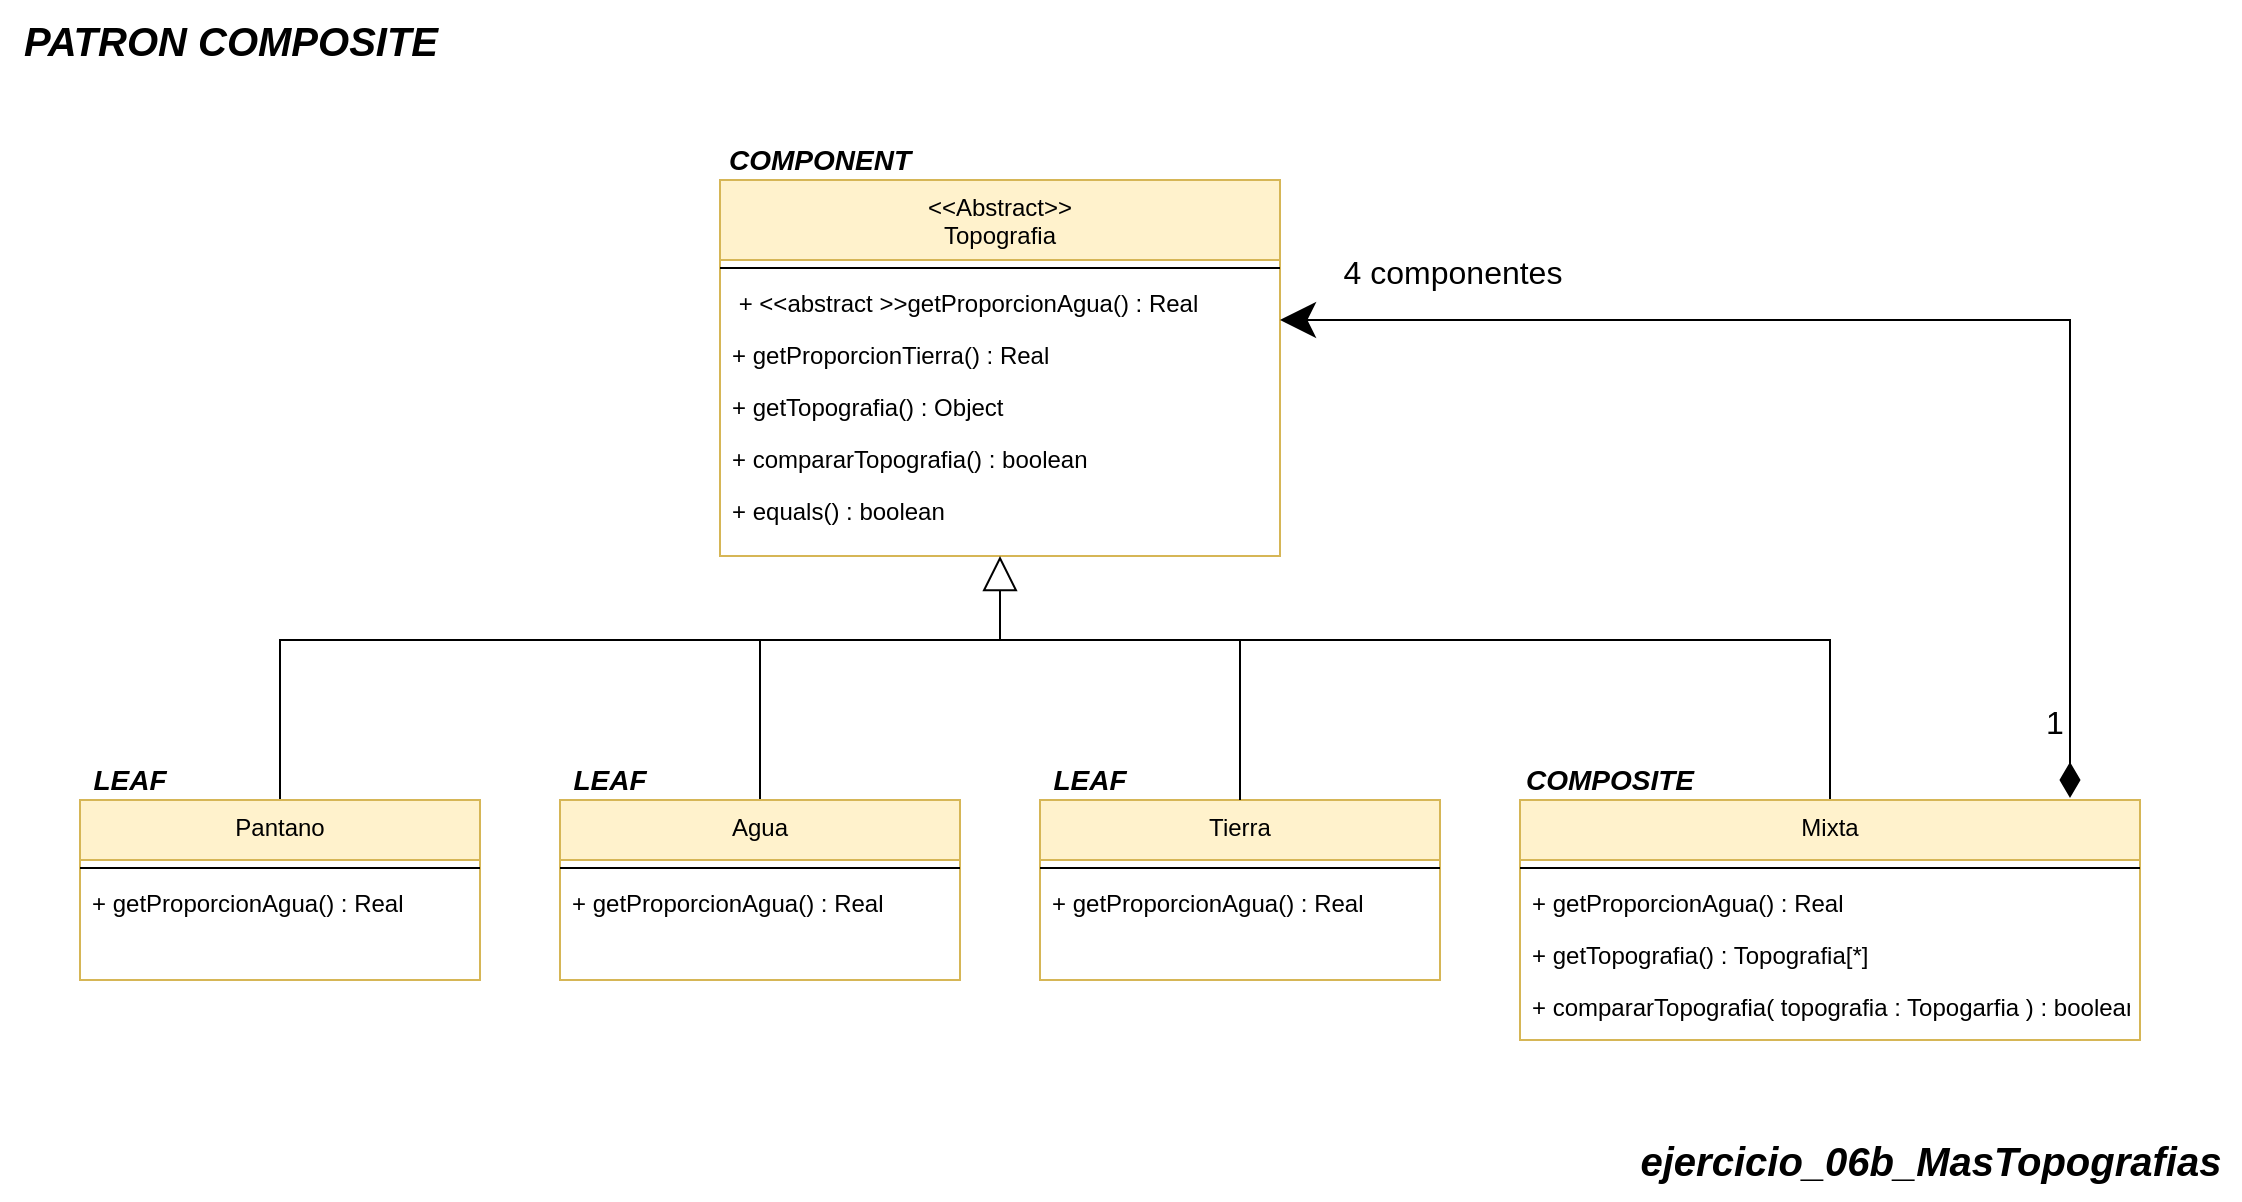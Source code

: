 <mxfile version="24.5.4" type="google">
  <diagram id="C5RBs43oDa-KdzZeNtuy" name="Page-1">
    <mxGraphModel grid="1" page="1" gridSize="10" guides="1" tooltips="1" connect="1" arrows="1" fold="1" pageScale="1" pageWidth="827" pageHeight="1169" math="0" shadow="0">
      <root>
        <mxCell id="WIyWlLk6GJQsqaUBKTNV-0" />
        <mxCell id="WIyWlLk6GJQsqaUBKTNV-1" parent="WIyWlLk6GJQsqaUBKTNV-0" />
        <mxCell id="OJAIJrGIk2gUR6cNHhCz-0" value="&lt;&lt;Abstract&gt;&gt;&#xa;Topografia" style="swimlane;fontStyle=0;align=center;verticalAlign=top;childLayout=stackLayout;horizontal=1;startSize=40;horizontalStack=0;resizeParent=1;resizeLast=0;collapsible=1;marginBottom=0;rounded=0;shadow=0;strokeWidth=1;fillColor=#fff2cc;strokeColor=#d6b656;" vertex="1" parent="WIyWlLk6GJQsqaUBKTNV-1">
          <mxGeometry x="240" y="-550" width="280" height="188" as="geometry">
            <mxRectangle x="110" y="-20" width="160" height="26" as="alternateBounds" />
          </mxGeometry>
        </mxCell>
        <mxCell id="OJAIJrGIk2gUR6cNHhCz-1" value="" style="line;html=1;strokeWidth=1;align=left;verticalAlign=middle;spacingTop=-1;spacingLeft=3;spacingRight=3;rotatable=0;labelPosition=right;points=[];portConstraint=eastwest;" vertex="1" parent="OJAIJrGIk2gUR6cNHhCz-0">
          <mxGeometry y="40" width="280" height="8" as="geometry" />
        </mxCell>
        <mxCell id="OJAIJrGIk2gUR6cNHhCz-2" value=" + &lt;&lt;abstract &gt;&gt;getProporcionAgua() : Real" style="text;align=left;verticalAlign=top;spacingLeft=4;spacingRight=4;overflow=hidden;rotatable=0;points=[[0,0.5],[1,0.5]];portConstraint=eastwest;" vertex="1" parent="OJAIJrGIk2gUR6cNHhCz-0">
          <mxGeometry y="48" width="280" height="26" as="geometry" />
        </mxCell>
        <mxCell id="OJAIJrGIk2gUR6cNHhCz-3" value="+ getProporcionTierra() : Real" style="text;align=left;verticalAlign=top;spacingLeft=4;spacingRight=4;overflow=hidden;rotatable=0;points=[[0,0.5],[1,0.5]];portConstraint=eastwest;rounded=0;shadow=0;html=0;" vertex="1" parent="OJAIJrGIk2gUR6cNHhCz-0">
          <mxGeometry y="74" width="280" height="26" as="geometry" />
        </mxCell>
        <mxCell id="OJAIJrGIk2gUR6cNHhCz-4" value="+ getTopografia() : Object" style="text;align=left;verticalAlign=top;spacingLeft=4;spacingRight=4;overflow=hidden;rotatable=0;points=[[0,0.5],[1,0.5]];portConstraint=eastwest;rounded=0;shadow=0;html=0;" vertex="1" parent="OJAIJrGIk2gUR6cNHhCz-0">
          <mxGeometry y="100" width="280" height="26" as="geometry" />
        </mxCell>
        <mxCell id="OJAIJrGIk2gUR6cNHhCz-5" value="+ compararTopografia() : boolean&#xa;" style="text;align=left;verticalAlign=top;spacingLeft=4;spacingRight=4;overflow=hidden;rotatable=0;points=[[0,0.5],[1,0.5]];portConstraint=eastwest;rounded=0;shadow=0;html=0;" vertex="1" parent="OJAIJrGIk2gUR6cNHhCz-0">
          <mxGeometry y="126" width="280" height="26" as="geometry" />
        </mxCell>
        <mxCell id="OJAIJrGIk2gUR6cNHhCz-6" value="+ equals() : boolean&#xa;" style="text;align=left;verticalAlign=top;spacingLeft=4;spacingRight=4;overflow=hidden;rotatable=0;points=[[0,0.5],[1,0.5]];portConstraint=eastwest;rounded=0;shadow=0;html=0;" vertex="1" parent="OJAIJrGIk2gUR6cNHhCz-0">
          <mxGeometry y="152" width="280" height="26" as="geometry" />
        </mxCell>
        <mxCell id="OJAIJrGIk2gUR6cNHhCz-7" style="edgeStyle=orthogonalEdgeStyle;rounded=0;orthogonalLoop=1;jettySize=auto;html=1;exitX=1;exitY=0.5;exitDx=0;exitDy=0;" edge="1" parent="OJAIJrGIk2gUR6cNHhCz-0" source="OJAIJrGIk2gUR6cNHhCz-3" target="OJAIJrGIk2gUR6cNHhCz-3">
          <mxGeometry relative="1" as="geometry" />
        </mxCell>
        <mxCell id="OJAIJrGIk2gUR6cNHhCz-8" style="edgeStyle=orthogonalEdgeStyle;rounded=0;orthogonalLoop=1;jettySize=auto;html=1;startArrow=diamondThin;startFill=1;strokeWidth=1;startSize=15;sourcePerimeterSpacing=1;endSize=15;endArrow=classic;endFill=1;" edge="1" parent="WIyWlLk6GJQsqaUBKTNV-1" source="OJAIJrGIk2gUR6cNHhCz-12" target="OJAIJrGIk2gUR6cNHhCz-2">
          <mxGeometry relative="1" as="geometry">
            <mxPoint x="540" y="-480" as="targetPoint" />
            <Array as="points">
              <mxPoint x="915" y="-480" />
            </Array>
          </mxGeometry>
        </mxCell>
        <mxCell id="OJAIJrGIk2gUR6cNHhCz-9" value="&lt;font style=&quot;font-size: 16px;&quot;&gt;1&lt;/font&gt;&lt;span style=&quot;color: rgba(0, 0, 0, 0); font-family: monospace; font-size: 0px; text-align: start; background-color: rgb(251, 251, 251);&quot;&gt;%3CmxGraphModel%3E%3Croot%3E%3CmxCell%20id%3D%220%22%2F%3E%3CmxCell%20id%3D%221%22%20parent%3D%220%22%2F%3E%3CmxCell%20id%3D%222%22%20value%3D%22%22%20style%3D%22endArrow%3Dnone%3Bhtml%3D1%3Brounded%3D0%3B%22%20edge%3D%221%22%20parent%3D%221%22%3E%3CmxGeometry%20width%3D%2250%22%20height%3D%2250%22%20relative%3D%221%22%20as%3D%22geometry%22%3E%3CmxPoint%20x%3D%22140%22%20y%3D%22-400%22%20as%3D%22sourcePoint%22%2F%3E%3CmxPoint%20x%3D%22140%22%20y%3D%22-360%22%20as%3D%22targetPoint%22%2F%3E%3C%2FmxGeometry%3E%3C%2FmxCell%3E%3C%2Froot%3E%3C%2FmxGraphModel%3E&lt;/span&gt;" style="edgeLabel;html=1;align=center;verticalAlign=middle;resizable=0;points=[];" connectable="0" vertex="1" parent="OJAIJrGIk2gUR6cNHhCz-8">
          <mxGeometry x="-0.909" y="6" relative="1" as="geometry">
            <mxPoint x="-2" y="-9" as="offset" />
          </mxGeometry>
        </mxCell>
        <mxCell id="OJAIJrGIk2gUR6cNHhCz-10" value="&lt;font style=&quot;font-size: 16px;&quot;&gt;4 componentes&lt;/font&gt;" style="edgeLabel;html=1;align=center;verticalAlign=middle;resizable=0;points=[];" connectable="0" vertex="1" parent="OJAIJrGIk2gUR6cNHhCz-8">
          <mxGeometry x="0.875" y="2" relative="1" as="geometry">
            <mxPoint x="46" y="-26" as="offset" />
          </mxGeometry>
        </mxCell>
        <mxCell id="OJAIJrGIk2gUR6cNHhCz-51" style="edgeStyle=orthogonalEdgeStyle;rounded=0;orthogonalLoop=1;jettySize=auto;html=1;endArrow=none;endFill=0;endSize=15;startSize=15;" edge="1" parent="WIyWlLk6GJQsqaUBKTNV-1" source="OJAIJrGIk2gUR6cNHhCz-12">
          <mxGeometry relative="1" as="geometry">
            <mxPoint x="500" y="-320" as="targetPoint" />
            <Array as="points">
              <mxPoint x="795" y="-320" />
            </Array>
          </mxGeometry>
        </mxCell>
        <mxCell id="OJAIJrGIk2gUR6cNHhCz-12" value="Mixta" style="swimlane;fontStyle=0;align=center;verticalAlign=top;childLayout=stackLayout;horizontal=1;startSize=30;horizontalStack=0;resizeParent=1;resizeLast=0;collapsible=1;marginBottom=0;rounded=0;shadow=0;strokeWidth=1;fillColor=#fff2cc;strokeColor=#d6b656;" vertex="1" parent="WIyWlLk6GJQsqaUBKTNV-1">
          <mxGeometry x="640" y="-240" width="310" height="120" as="geometry">
            <mxRectangle x="110" y="-20" width="160" height="26" as="alternateBounds" />
          </mxGeometry>
        </mxCell>
        <mxCell id="OJAIJrGIk2gUR6cNHhCz-13" value="" style="line;html=1;strokeWidth=1;align=left;verticalAlign=middle;spacingTop=-1;spacingLeft=3;spacingRight=3;rotatable=0;labelPosition=right;points=[];portConstraint=eastwest;" vertex="1" parent="OJAIJrGIk2gUR6cNHhCz-12">
          <mxGeometry y="30" width="310" height="8" as="geometry" />
        </mxCell>
        <mxCell id="OJAIJrGIk2gUR6cNHhCz-14" value="+ getProporcionAgua() : Real" style="text;align=left;verticalAlign=top;spacingLeft=4;spacingRight=4;overflow=hidden;rotatable=0;points=[[0,0.5],[1,0.5]];portConstraint=eastwest;" vertex="1" parent="OJAIJrGIk2gUR6cNHhCz-12">
          <mxGeometry y="38" width="310" height="26" as="geometry" />
        </mxCell>
        <mxCell id="OJAIJrGIk2gUR6cNHhCz-15" value="+ getTopografia() : Topografia[*]" style="text;align=left;verticalAlign=top;spacingLeft=4;spacingRight=4;overflow=hidden;rotatable=0;points=[[0,0.5],[1,0.5]];portConstraint=eastwest;" vertex="1" parent="OJAIJrGIk2gUR6cNHhCz-12">
          <mxGeometry y="64" width="310" height="26" as="geometry" />
        </mxCell>
        <mxCell id="OJAIJrGIk2gUR6cNHhCz-16" style="edgeStyle=orthogonalEdgeStyle;rounded=0;orthogonalLoop=1;jettySize=auto;html=1;exitX=1;exitY=0.5;exitDx=0;exitDy=0;" edge="1" parent="OJAIJrGIk2gUR6cNHhCz-12">
          <mxGeometry relative="1" as="geometry">
            <mxPoint x="240" y="77" as="sourcePoint" />
            <mxPoint x="240" y="77" as="targetPoint" />
          </mxGeometry>
        </mxCell>
        <mxCell id="OJAIJrGIk2gUR6cNHhCz-17" value="+ compararTopografia( topografia : Topogarfia ) : boolean" style="text;align=left;verticalAlign=top;spacingLeft=4;spacingRight=4;overflow=hidden;rotatable=0;points=[[0,0.5],[1,0.5]];portConstraint=eastwest;" vertex="1" parent="OJAIJrGIk2gUR6cNHhCz-12">
          <mxGeometry y="90" width="310" height="26" as="geometry" />
        </mxCell>
        <mxCell id="OJAIJrGIk2gUR6cNHhCz-19" value="Tierra" style="swimlane;fontStyle=0;align=center;verticalAlign=top;childLayout=stackLayout;horizontal=1;startSize=30;horizontalStack=0;resizeParent=1;resizeLast=0;collapsible=1;marginBottom=0;rounded=0;shadow=0;strokeWidth=1;fillColor=#fff2cc;strokeColor=#d6b656;" vertex="1" parent="WIyWlLk6GJQsqaUBKTNV-1">
          <mxGeometry x="400" y="-240" width="200" height="90" as="geometry">
            <mxRectangle x="110" y="-20" width="160" height="26" as="alternateBounds" />
          </mxGeometry>
        </mxCell>
        <mxCell id="OJAIJrGIk2gUR6cNHhCz-20" value="" style="line;html=1;strokeWidth=1;align=left;verticalAlign=middle;spacingTop=-1;spacingLeft=3;spacingRight=3;rotatable=0;labelPosition=right;points=[];portConstraint=eastwest;" vertex="1" parent="OJAIJrGIk2gUR6cNHhCz-19">
          <mxGeometry y="30" width="200" height="8" as="geometry" />
        </mxCell>
        <mxCell id="OJAIJrGIk2gUR6cNHhCz-21" value="+ getProporcionAgua() : Real" style="text;align=left;verticalAlign=top;spacingLeft=4;spacingRight=4;overflow=hidden;rotatable=0;points=[[0,0.5],[1,0.5]];portConstraint=eastwest;" vertex="1" parent="OJAIJrGIk2gUR6cNHhCz-19">
          <mxGeometry y="38" width="200" height="26" as="geometry" />
        </mxCell>
        <mxCell id="OJAIJrGIk2gUR6cNHhCz-22" style="edgeStyle=orthogonalEdgeStyle;rounded=0;orthogonalLoop=1;jettySize=auto;html=1;exitX=1;exitY=0.5;exitDx=0;exitDy=0;" edge="1" parent="OJAIJrGIk2gUR6cNHhCz-19">
          <mxGeometry relative="1" as="geometry">
            <mxPoint x="240" y="77" as="sourcePoint" />
            <mxPoint x="240" y="77" as="targetPoint" />
          </mxGeometry>
        </mxCell>
        <mxCell id="OJAIJrGIk2gUR6cNHhCz-48" style="edgeStyle=orthogonalEdgeStyle;rounded=0;orthogonalLoop=1;jettySize=auto;html=1;endArrow=none;endFill=0;endSize=15;startSize=15;" edge="1" parent="WIyWlLk6GJQsqaUBKTNV-1" source="OJAIJrGIk2gUR6cNHhCz-24">
          <mxGeometry relative="1" as="geometry">
            <mxPoint x="380" y="-320" as="targetPoint" />
            <Array as="points">
              <mxPoint x="260" y="-320" />
            </Array>
          </mxGeometry>
        </mxCell>
        <mxCell id="OJAIJrGIk2gUR6cNHhCz-24" value="Agua" style="swimlane;fontStyle=0;align=center;verticalAlign=top;childLayout=stackLayout;horizontal=1;startSize=30;horizontalStack=0;resizeParent=1;resizeLast=0;collapsible=1;marginBottom=0;rounded=0;shadow=0;strokeWidth=1;fillColor=#fff2cc;strokeColor=#d6b656;" vertex="1" parent="WIyWlLk6GJQsqaUBKTNV-1">
          <mxGeometry x="160" y="-240" width="200" height="90" as="geometry">
            <mxRectangle x="110" y="-20" width="160" height="26" as="alternateBounds" />
          </mxGeometry>
        </mxCell>
        <mxCell id="OJAIJrGIk2gUR6cNHhCz-25" value="" style="line;html=1;strokeWidth=1;align=left;verticalAlign=middle;spacingTop=-1;spacingLeft=3;spacingRight=3;rotatable=0;labelPosition=right;points=[];portConstraint=eastwest;" vertex="1" parent="OJAIJrGIk2gUR6cNHhCz-24">
          <mxGeometry y="30" width="200" height="8" as="geometry" />
        </mxCell>
        <mxCell id="OJAIJrGIk2gUR6cNHhCz-26" value="+ getProporcionAgua() : Real" style="text;align=left;verticalAlign=top;spacingLeft=4;spacingRight=4;overflow=hidden;rotatable=0;points=[[0,0.5],[1,0.5]];portConstraint=eastwest;" vertex="1" parent="OJAIJrGIk2gUR6cNHhCz-24">
          <mxGeometry y="38" width="200" height="26" as="geometry" />
        </mxCell>
        <mxCell id="OJAIJrGIk2gUR6cNHhCz-27" style="edgeStyle=orthogonalEdgeStyle;rounded=0;orthogonalLoop=1;jettySize=auto;html=1;exitX=1;exitY=0.5;exitDx=0;exitDy=0;" edge="1" parent="OJAIJrGIk2gUR6cNHhCz-24">
          <mxGeometry relative="1" as="geometry">
            <mxPoint x="240" y="77" as="sourcePoint" />
            <mxPoint x="240" y="77" as="targetPoint" />
          </mxGeometry>
        </mxCell>
        <mxCell id="OJAIJrGIk2gUR6cNHhCz-28" value="&lt;i&gt;&lt;b&gt;&lt;font style=&quot;font-size: 14px;&quot;&gt;COMPONENT&lt;/font&gt;&lt;/b&gt;&lt;/i&gt;" style="text;html=1;align=center;verticalAlign=middle;whiteSpace=wrap;rounded=0;" vertex="1" parent="WIyWlLk6GJQsqaUBKTNV-1">
          <mxGeometry x="240" y="-570" width="100" height="20" as="geometry" />
        </mxCell>
        <mxCell id="OJAIJrGIk2gUR6cNHhCz-29" value="&lt;font style=&quot;font-size: 14px;&quot;&gt;&lt;b&gt;&lt;i&gt;COMPOSITE&lt;/i&gt;&lt;/b&gt;&lt;/font&gt;" style="text;html=1;align=center;verticalAlign=middle;whiteSpace=wrap;rounded=0;" vertex="1" parent="WIyWlLk6GJQsqaUBKTNV-1">
          <mxGeometry x="640" y="-260" width="90" height="20" as="geometry" />
        </mxCell>
        <mxCell id="OJAIJrGIk2gUR6cNHhCz-30" value="&lt;b&gt;&lt;i&gt;&lt;font style=&quot;font-size: 14px;&quot;&gt;LEAF&lt;/font&gt;&lt;/i&gt;&lt;/b&gt;" style="text;html=1;align=center;verticalAlign=middle;whiteSpace=wrap;rounded=0;" vertex="1" parent="WIyWlLk6GJQsqaUBKTNV-1">
          <mxGeometry x="400" y="-260" width="50" height="20" as="geometry" />
        </mxCell>
        <mxCell id="OJAIJrGIk2gUR6cNHhCz-31" value="&lt;b&gt;&lt;i&gt;&lt;font style=&quot;font-size: 14px;&quot;&gt;LEAF&lt;/font&gt;&lt;/i&gt;&lt;/b&gt;" style="text;html=1;align=center;verticalAlign=middle;whiteSpace=wrap;rounded=0;" vertex="1" parent="WIyWlLk6GJQsqaUBKTNV-1">
          <mxGeometry x="160" y="-260" width="50" height="20" as="geometry" />
        </mxCell>
        <mxCell id="OJAIJrGIk2gUR6cNHhCz-32" value="&lt;b style=&quot;&quot;&gt;&lt;i&gt;&lt;font style=&quot;font-size: 20px;&quot;&gt;PATRON COMPOSITE&lt;/font&gt;&lt;/i&gt;&lt;/b&gt;" style="text;html=1;align=center;verticalAlign=middle;resizable=0;points=[];autosize=1;strokeColor=none;fillColor=none;" vertex="1" parent="WIyWlLk6GJQsqaUBKTNV-1">
          <mxGeometry x="-120" y="-640" width="230" height="40" as="geometry" />
        </mxCell>
        <mxCell id="OJAIJrGIk2gUR6cNHhCz-49" style="edgeStyle=orthogonalEdgeStyle;rounded=0;orthogonalLoop=1;jettySize=auto;html=1;exitX=0.5;exitY=0;exitDx=0;exitDy=0;endArrow=none;endFill=0;endSize=15;startSize=15;" edge="1" parent="WIyWlLk6GJQsqaUBKTNV-1" source="OJAIJrGIk2gUR6cNHhCz-33">
          <mxGeometry relative="1" as="geometry">
            <mxPoint x="260" y="-320" as="targetPoint" />
            <Array as="points">
              <mxPoint x="20" y="-320" />
            </Array>
          </mxGeometry>
        </mxCell>
        <mxCell id="OJAIJrGIk2gUR6cNHhCz-33" value="Pantano" style="swimlane;fontStyle=0;align=center;verticalAlign=top;childLayout=stackLayout;horizontal=1;startSize=30;horizontalStack=0;resizeParent=1;resizeLast=0;collapsible=1;marginBottom=0;rounded=0;shadow=0;strokeWidth=1;fillColor=#fff2cc;strokeColor=#d6b656;" vertex="1" parent="WIyWlLk6GJQsqaUBKTNV-1">
          <mxGeometry x="-80" y="-240" width="200" height="90" as="geometry">
            <mxRectangle x="110" y="-20" width="160" height="26" as="alternateBounds" />
          </mxGeometry>
        </mxCell>
        <mxCell id="OJAIJrGIk2gUR6cNHhCz-34" value="" style="line;html=1;strokeWidth=1;align=left;verticalAlign=middle;spacingTop=-1;spacingLeft=3;spacingRight=3;rotatable=0;labelPosition=right;points=[];portConstraint=eastwest;" vertex="1" parent="OJAIJrGIk2gUR6cNHhCz-33">
          <mxGeometry y="30" width="200" height="8" as="geometry" />
        </mxCell>
        <mxCell id="OJAIJrGIk2gUR6cNHhCz-35" value="+ getProporcionAgua() : Real" style="text;align=left;verticalAlign=top;spacingLeft=4;spacingRight=4;overflow=hidden;rotatable=0;points=[[0,0.5],[1,0.5]];portConstraint=eastwest;" vertex="1" parent="OJAIJrGIk2gUR6cNHhCz-33">
          <mxGeometry y="38" width="200" height="26" as="geometry" />
        </mxCell>
        <mxCell id="OJAIJrGIk2gUR6cNHhCz-36" style="edgeStyle=orthogonalEdgeStyle;rounded=0;orthogonalLoop=1;jettySize=auto;html=1;exitX=1;exitY=0.5;exitDx=0;exitDy=0;" edge="1" parent="OJAIJrGIk2gUR6cNHhCz-33">
          <mxGeometry relative="1" as="geometry">
            <mxPoint x="240" y="77" as="sourcePoint" />
            <mxPoint x="240" y="77" as="targetPoint" />
          </mxGeometry>
        </mxCell>
        <mxCell id="OJAIJrGIk2gUR6cNHhCz-37" value="&lt;b&gt;&lt;i&gt;&lt;font style=&quot;font-size: 14px;&quot;&gt;LEAF&lt;/font&gt;&lt;/i&gt;&lt;/b&gt;" style="text;html=1;align=center;verticalAlign=middle;whiteSpace=wrap;rounded=0;" vertex="1" parent="WIyWlLk6GJQsqaUBKTNV-1">
          <mxGeometry x="-80" y="-260" width="50" height="20" as="geometry" />
        </mxCell>
        <mxCell id="OJAIJrGIk2gUR6cNHhCz-43" style="edgeStyle=orthogonalEdgeStyle;rounded=0;orthogonalLoop=1;jettySize=auto;html=1;endArrow=block;endFill=0;endSize=15;startSize=15;sourcePerimeterSpacing=0;entryX=0.5;entryY=1;entryDx=0;entryDy=0;" edge="1" parent="WIyWlLk6GJQsqaUBKTNV-1" target="OJAIJrGIk2gUR6cNHhCz-0">
          <mxGeometry relative="1" as="geometry">
            <mxPoint x="340" y="-360" as="targetPoint" />
            <Array as="points">
              <mxPoint x="500" y="-320" />
              <mxPoint x="380" y="-320" />
            </Array>
            <mxPoint x="500" y="-240" as="sourcePoint" />
          </mxGeometry>
        </mxCell>
        <mxCell id="I-K5CZC8Bub1fappwHma-0" value="&lt;span style=&quot;font-size: 20px;&quot;&gt;&lt;b&gt;&lt;i&gt;ejercicio_06b_MasTopografias&lt;/i&gt;&lt;/b&gt;&lt;/span&gt;" style="text;html=1;align=center;verticalAlign=middle;resizable=0;points=[];autosize=1;strokeColor=none;fillColor=none;" vertex="1" parent="WIyWlLk6GJQsqaUBKTNV-1">
          <mxGeometry x="690" y="-80" width="310" height="40" as="geometry" />
        </mxCell>
      </root>
    </mxGraphModel>
  </diagram>
</mxfile>
